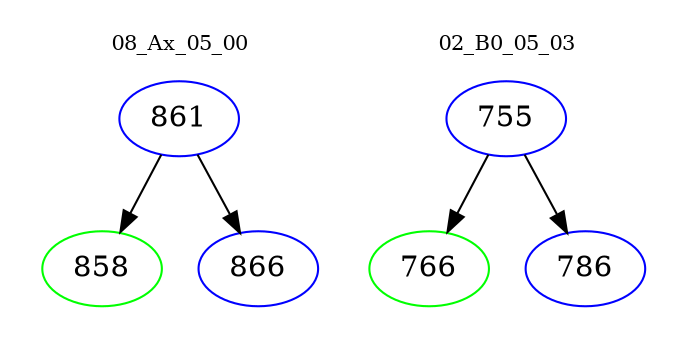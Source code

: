 digraph{
subgraph cluster_0 {
color = white
label = "08_Ax_05_00";
fontsize=10;
T0_861 [label="861", color="blue"]
T0_861 -> T0_858 [color="black"]
T0_858 [label="858", color="green"]
T0_861 -> T0_866 [color="black"]
T0_866 [label="866", color="blue"]
}
subgraph cluster_1 {
color = white
label = "02_B0_05_03";
fontsize=10;
T1_755 [label="755", color="blue"]
T1_755 -> T1_766 [color="black"]
T1_766 [label="766", color="green"]
T1_755 -> T1_786 [color="black"]
T1_786 [label="786", color="blue"]
}
}

